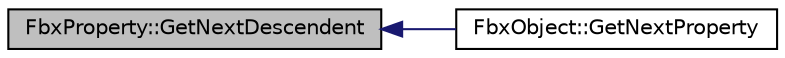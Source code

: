 digraph "FbxProperty::GetNextDescendent"
{
  edge [fontname="Helvetica",fontsize="10",labelfontname="Helvetica",labelfontsize="10"];
  node [fontname="Helvetica",fontsize="10",shape=record];
  rankdir="LR";
  Node212 [label="FbxProperty::GetNextDescendent",height=0.2,width=0.4,color="black", fillcolor="grey75", style="filled", fontcolor="black"];
  Node212 -> Node213 [dir="back",color="midnightblue",fontsize="10",style="solid",fontname="Helvetica"];
  Node213 [label="FbxObject::GetNextProperty",height=0.2,width=0.4,color="black", fillcolor="white", style="filled",URL="$class_fbx_object.html#a34e7ffc0f49a4e3be8db6310efccd020"];
}
